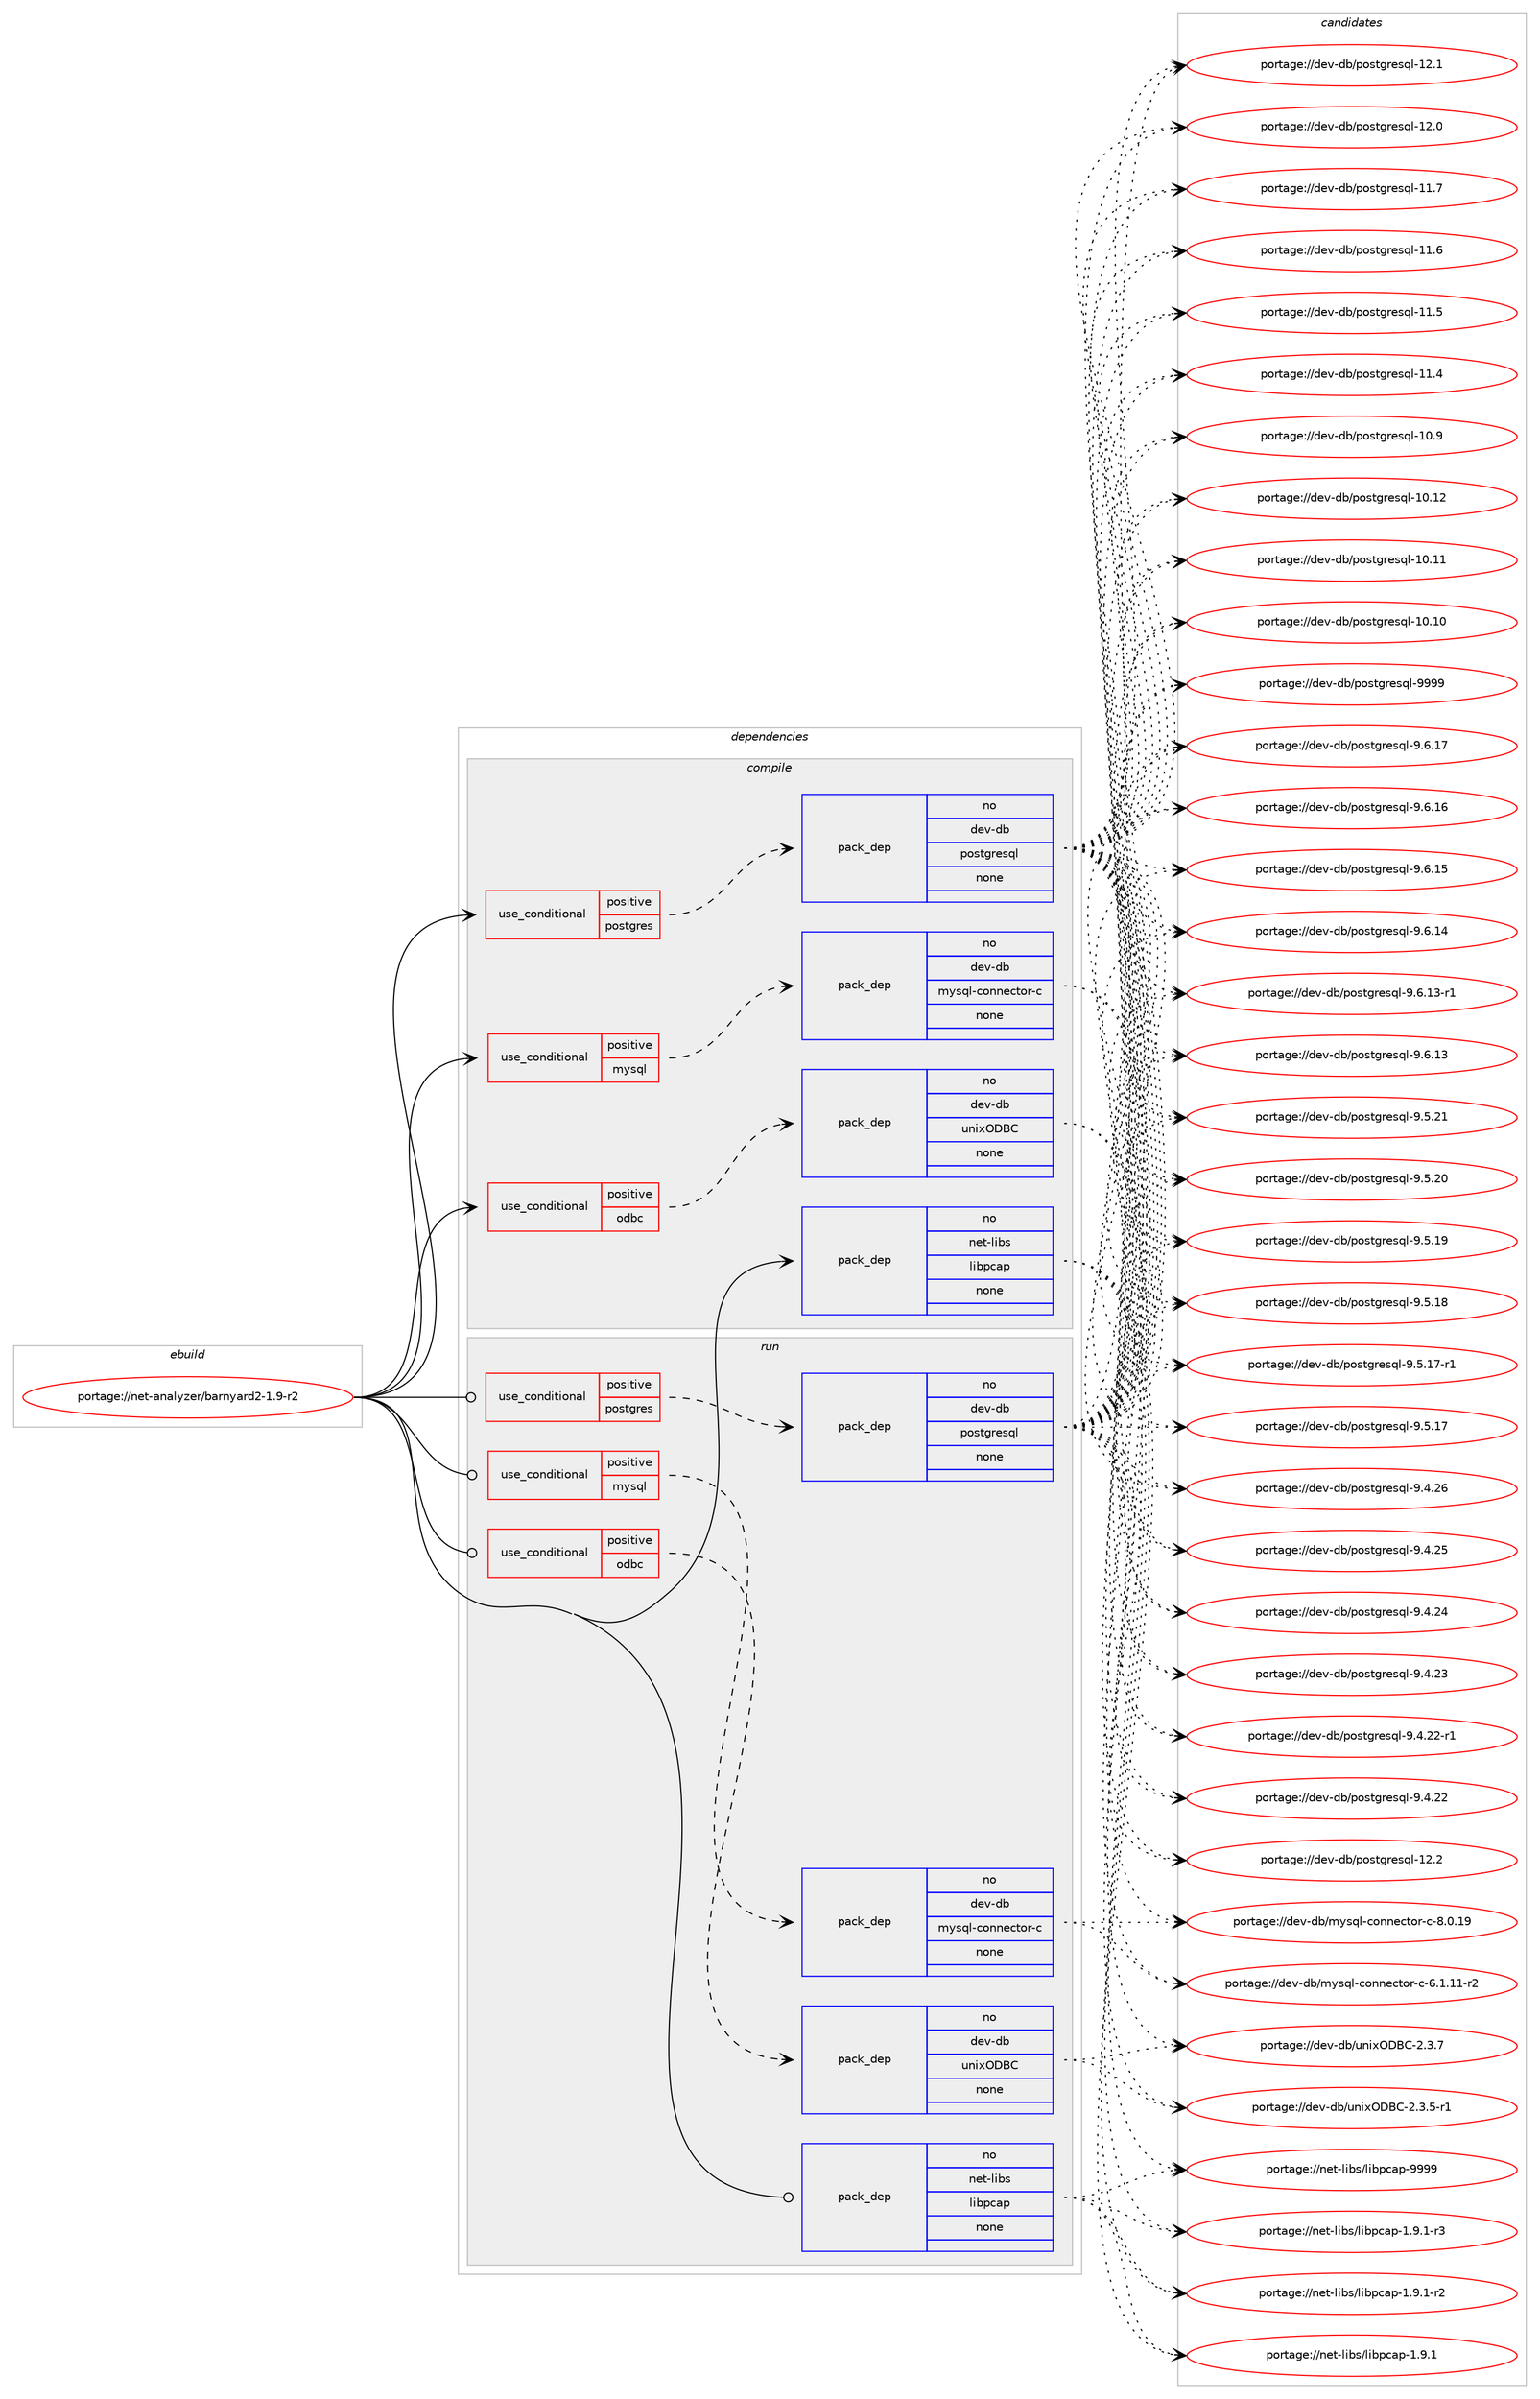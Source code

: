 digraph prolog {

# *************
# Graph options
# *************

newrank=true;
concentrate=true;
compound=true;
graph [rankdir=LR,fontname=Helvetica,fontsize=10,ranksep=1.5];#, ranksep=2.5, nodesep=0.2];
edge  [arrowhead=vee];
node  [fontname=Helvetica,fontsize=10];

# **********
# The ebuild
# **********

subgraph cluster_leftcol {
color=gray;
rank=same;
label=<<i>ebuild</i>>;
id [label="portage://net-analyzer/barnyard2-1.9-r2", color=red, width=4, href="../net-analyzer/barnyard2-1.9-r2.svg"];
}

# ****************
# The dependencies
# ****************

subgraph cluster_midcol {
color=gray;
label=<<i>dependencies</i>>;
subgraph cluster_compile {
fillcolor="#eeeeee";
style=filled;
label=<<i>compile</i>>;
subgraph cond32369 {
dependency144790 [label=<<TABLE BORDER="0" CELLBORDER="1" CELLSPACING="0" CELLPADDING="4"><TR><TD ROWSPAN="3" CELLPADDING="10">use_conditional</TD></TR><TR><TD>positive</TD></TR><TR><TD>mysql</TD></TR></TABLE>>, shape=none, color=red];
subgraph pack109958 {
dependency144791 [label=<<TABLE BORDER="0" CELLBORDER="1" CELLSPACING="0" CELLPADDING="4" WIDTH="220"><TR><TD ROWSPAN="6" CELLPADDING="30">pack_dep</TD></TR><TR><TD WIDTH="110">no</TD></TR><TR><TD>dev-db</TD></TR><TR><TD>mysql-connector-c</TD></TR><TR><TD>none</TD></TR><TR><TD></TD></TR></TABLE>>, shape=none, color=blue];
}
dependency144790:e -> dependency144791:w [weight=20,style="dashed",arrowhead="vee"];
}
id:e -> dependency144790:w [weight=20,style="solid",arrowhead="vee"];
subgraph cond32370 {
dependency144792 [label=<<TABLE BORDER="0" CELLBORDER="1" CELLSPACING="0" CELLPADDING="4"><TR><TD ROWSPAN="3" CELLPADDING="10">use_conditional</TD></TR><TR><TD>positive</TD></TR><TR><TD>odbc</TD></TR></TABLE>>, shape=none, color=red];
subgraph pack109959 {
dependency144793 [label=<<TABLE BORDER="0" CELLBORDER="1" CELLSPACING="0" CELLPADDING="4" WIDTH="220"><TR><TD ROWSPAN="6" CELLPADDING="30">pack_dep</TD></TR><TR><TD WIDTH="110">no</TD></TR><TR><TD>dev-db</TD></TR><TR><TD>unixODBC</TD></TR><TR><TD>none</TD></TR><TR><TD></TD></TR></TABLE>>, shape=none, color=blue];
}
dependency144792:e -> dependency144793:w [weight=20,style="dashed",arrowhead="vee"];
}
id:e -> dependency144792:w [weight=20,style="solid",arrowhead="vee"];
subgraph cond32371 {
dependency144794 [label=<<TABLE BORDER="0" CELLBORDER="1" CELLSPACING="0" CELLPADDING="4"><TR><TD ROWSPAN="3" CELLPADDING="10">use_conditional</TD></TR><TR><TD>positive</TD></TR><TR><TD>postgres</TD></TR></TABLE>>, shape=none, color=red];
subgraph pack109960 {
dependency144795 [label=<<TABLE BORDER="0" CELLBORDER="1" CELLSPACING="0" CELLPADDING="4" WIDTH="220"><TR><TD ROWSPAN="6" CELLPADDING="30">pack_dep</TD></TR><TR><TD WIDTH="110">no</TD></TR><TR><TD>dev-db</TD></TR><TR><TD>postgresql</TD></TR><TR><TD>none</TD></TR><TR><TD></TD></TR></TABLE>>, shape=none, color=blue];
}
dependency144794:e -> dependency144795:w [weight=20,style="dashed",arrowhead="vee"];
}
id:e -> dependency144794:w [weight=20,style="solid",arrowhead="vee"];
subgraph pack109961 {
dependency144796 [label=<<TABLE BORDER="0" CELLBORDER="1" CELLSPACING="0" CELLPADDING="4" WIDTH="220"><TR><TD ROWSPAN="6" CELLPADDING="30">pack_dep</TD></TR><TR><TD WIDTH="110">no</TD></TR><TR><TD>net-libs</TD></TR><TR><TD>libpcap</TD></TR><TR><TD>none</TD></TR><TR><TD></TD></TR></TABLE>>, shape=none, color=blue];
}
id:e -> dependency144796:w [weight=20,style="solid",arrowhead="vee"];
}
subgraph cluster_compileandrun {
fillcolor="#eeeeee";
style=filled;
label=<<i>compile and run</i>>;
}
subgraph cluster_run {
fillcolor="#eeeeee";
style=filled;
label=<<i>run</i>>;
subgraph cond32372 {
dependency144797 [label=<<TABLE BORDER="0" CELLBORDER="1" CELLSPACING="0" CELLPADDING="4"><TR><TD ROWSPAN="3" CELLPADDING="10">use_conditional</TD></TR><TR><TD>positive</TD></TR><TR><TD>mysql</TD></TR></TABLE>>, shape=none, color=red];
subgraph pack109962 {
dependency144798 [label=<<TABLE BORDER="0" CELLBORDER="1" CELLSPACING="0" CELLPADDING="4" WIDTH="220"><TR><TD ROWSPAN="6" CELLPADDING="30">pack_dep</TD></TR><TR><TD WIDTH="110">no</TD></TR><TR><TD>dev-db</TD></TR><TR><TD>mysql-connector-c</TD></TR><TR><TD>none</TD></TR><TR><TD></TD></TR></TABLE>>, shape=none, color=blue];
}
dependency144797:e -> dependency144798:w [weight=20,style="dashed",arrowhead="vee"];
}
id:e -> dependency144797:w [weight=20,style="solid",arrowhead="odot"];
subgraph cond32373 {
dependency144799 [label=<<TABLE BORDER="0" CELLBORDER="1" CELLSPACING="0" CELLPADDING="4"><TR><TD ROWSPAN="3" CELLPADDING="10">use_conditional</TD></TR><TR><TD>positive</TD></TR><TR><TD>odbc</TD></TR></TABLE>>, shape=none, color=red];
subgraph pack109963 {
dependency144800 [label=<<TABLE BORDER="0" CELLBORDER="1" CELLSPACING="0" CELLPADDING="4" WIDTH="220"><TR><TD ROWSPAN="6" CELLPADDING="30">pack_dep</TD></TR><TR><TD WIDTH="110">no</TD></TR><TR><TD>dev-db</TD></TR><TR><TD>unixODBC</TD></TR><TR><TD>none</TD></TR><TR><TD></TD></TR></TABLE>>, shape=none, color=blue];
}
dependency144799:e -> dependency144800:w [weight=20,style="dashed",arrowhead="vee"];
}
id:e -> dependency144799:w [weight=20,style="solid",arrowhead="odot"];
subgraph cond32374 {
dependency144801 [label=<<TABLE BORDER="0" CELLBORDER="1" CELLSPACING="0" CELLPADDING="4"><TR><TD ROWSPAN="3" CELLPADDING="10">use_conditional</TD></TR><TR><TD>positive</TD></TR><TR><TD>postgres</TD></TR></TABLE>>, shape=none, color=red];
subgraph pack109964 {
dependency144802 [label=<<TABLE BORDER="0" CELLBORDER="1" CELLSPACING="0" CELLPADDING="4" WIDTH="220"><TR><TD ROWSPAN="6" CELLPADDING="30">pack_dep</TD></TR><TR><TD WIDTH="110">no</TD></TR><TR><TD>dev-db</TD></TR><TR><TD>postgresql</TD></TR><TR><TD>none</TD></TR><TR><TD></TD></TR></TABLE>>, shape=none, color=blue];
}
dependency144801:e -> dependency144802:w [weight=20,style="dashed",arrowhead="vee"];
}
id:e -> dependency144801:w [weight=20,style="solid",arrowhead="odot"];
subgraph pack109965 {
dependency144803 [label=<<TABLE BORDER="0" CELLBORDER="1" CELLSPACING="0" CELLPADDING="4" WIDTH="220"><TR><TD ROWSPAN="6" CELLPADDING="30">pack_dep</TD></TR><TR><TD WIDTH="110">no</TD></TR><TR><TD>net-libs</TD></TR><TR><TD>libpcap</TD></TR><TR><TD>none</TD></TR><TR><TD></TD></TR></TABLE>>, shape=none, color=blue];
}
id:e -> dependency144803:w [weight=20,style="solid",arrowhead="odot"];
}
}

# **************
# The candidates
# **************

subgraph cluster_choices {
rank=same;
color=gray;
label=<<i>candidates</i>>;

subgraph choice109958 {
color=black;
nodesep=1;
choice100101118451009847109121115113108459911111011010199116111114459945564648464957 [label="portage://dev-db/mysql-connector-c-8.0.19", color=red, width=4,href="../dev-db/mysql-connector-c-8.0.19.svg"];
choice1001011184510098471091211151131084599111110110101991161111144599455446494649494511450 [label="portage://dev-db/mysql-connector-c-6.1.11-r2", color=red, width=4,href="../dev-db/mysql-connector-c-6.1.11-r2.svg"];
dependency144791:e -> choice100101118451009847109121115113108459911111011010199116111114459945564648464957:w [style=dotted,weight="100"];
dependency144791:e -> choice1001011184510098471091211151131084599111110110101991161111144599455446494649494511450:w [style=dotted,weight="100"];
}
subgraph choice109959 {
color=black;
nodesep=1;
choice10010111845100984711711010512079686667455046514655 [label="portage://dev-db/unixODBC-2.3.7", color=red, width=4,href="../dev-db/unixODBC-2.3.7.svg"];
choice100101118451009847117110105120796866674550465146534511449 [label="portage://dev-db/unixODBC-2.3.5-r1", color=red, width=4,href="../dev-db/unixODBC-2.3.5-r1.svg"];
dependency144793:e -> choice10010111845100984711711010512079686667455046514655:w [style=dotted,weight="100"];
dependency144793:e -> choice100101118451009847117110105120796866674550465146534511449:w [style=dotted,weight="100"];
}
subgraph choice109960 {
color=black;
nodesep=1;
choice1001011184510098471121111151161031141011151131084557575757 [label="portage://dev-db/postgresql-9999", color=red, width=4,href="../dev-db/postgresql-9999.svg"];
choice10010111845100984711211111511610311410111511310845574654464955 [label="portage://dev-db/postgresql-9.6.17", color=red, width=4,href="../dev-db/postgresql-9.6.17.svg"];
choice10010111845100984711211111511610311410111511310845574654464954 [label="portage://dev-db/postgresql-9.6.16", color=red, width=4,href="../dev-db/postgresql-9.6.16.svg"];
choice10010111845100984711211111511610311410111511310845574654464953 [label="portage://dev-db/postgresql-9.6.15", color=red, width=4,href="../dev-db/postgresql-9.6.15.svg"];
choice10010111845100984711211111511610311410111511310845574654464952 [label="portage://dev-db/postgresql-9.6.14", color=red, width=4,href="../dev-db/postgresql-9.6.14.svg"];
choice100101118451009847112111115116103114101115113108455746544649514511449 [label="portage://dev-db/postgresql-9.6.13-r1", color=red, width=4,href="../dev-db/postgresql-9.6.13-r1.svg"];
choice10010111845100984711211111511610311410111511310845574654464951 [label="portage://dev-db/postgresql-9.6.13", color=red, width=4,href="../dev-db/postgresql-9.6.13.svg"];
choice10010111845100984711211111511610311410111511310845574653465049 [label="portage://dev-db/postgresql-9.5.21", color=red, width=4,href="../dev-db/postgresql-9.5.21.svg"];
choice10010111845100984711211111511610311410111511310845574653465048 [label="portage://dev-db/postgresql-9.5.20", color=red, width=4,href="../dev-db/postgresql-9.5.20.svg"];
choice10010111845100984711211111511610311410111511310845574653464957 [label="portage://dev-db/postgresql-9.5.19", color=red, width=4,href="../dev-db/postgresql-9.5.19.svg"];
choice10010111845100984711211111511610311410111511310845574653464956 [label="portage://dev-db/postgresql-9.5.18", color=red, width=4,href="../dev-db/postgresql-9.5.18.svg"];
choice100101118451009847112111115116103114101115113108455746534649554511449 [label="portage://dev-db/postgresql-9.5.17-r1", color=red, width=4,href="../dev-db/postgresql-9.5.17-r1.svg"];
choice10010111845100984711211111511610311410111511310845574653464955 [label="portage://dev-db/postgresql-9.5.17", color=red, width=4,href="../dev-db/postgresql-9.5.17.svg"];
choice10010111845100984711211111511610311410111511310845574652465054 [label="portage://dev-db/postgresql-9.4.26", color=red, width=4,href="../dev-db/postgresql-9.4.26.svg"];
choice10010111845100984711211111511610311410111511310845574652465053 [label="portage://dev-db/postgresql-9.4.25", color=red, width=4,href="../dev-db/postgresql-9.4.25.svg"];
choice10010111845100984711211111511610311410111511310845574652465052 [label="portage://dev-db/postgresql-9.4.24", color=red, width=4,href="../dev-db/postgresql-9.4.24.svg"];
choice10010111845100984711211111511610311410111511310845574652465051 [label="portage://dev-db/postgresql-9.4.23", color=red, width=4,href="../dev-db/postgresql-9.4.23.svg"];
choice100101118451009847112111115116103114101115113108455746524650504511449 [label="portage://dev-db/postgresql-9.4.22-r1", color=red, width=4,href="../dev-db/postgresql-9.4.22-r1.svg"];
choice10010111845100984711211111511610311410111511310845574652465050 [label="portage://dev-db/postgresql-9.4.22", color=red, width=4,href="../dev-db/postgresql-9.4.22.svg"];
choice1001011184510098471121111151161031141011151131084549504650 [label="portage://dev-db/postgresql-12.2", color=red, width=4,href="../dev-db/postgresql-12.2.svg"];
choice1001011184510098471121111151161031141011151131084549504649 [label="portage://dev-db/postgresql-12.1", color=red, width=4,href="../dev-db/postgresql-12.1.svg"];
choice1001011184510098471121111151161031141011151131084549504648 [label="portage://dev-db/postgresql-12.0", color=red, width=4,href="../dev-db/postgresql-12.0.svg"];
choice1001011184510098471121111151161031141011151131084549494655 [label="portage://dev-db/postgresql-11.7", color=red, width=4,href="../dev-db/postgresql-11.7.svg"];
choice1001011184510098471121111151161031141011151131084549494654 [label="portage://dev-db/postgresql-11.6", color=red, width=4,href="../dev-db/postgresql-11.6.svg"];
choice1001011184510098471121111151161031141011151131084549494653 [label="portage://dev-db/postgresql-11.5", color=red, width=4,href="../dev-db/postgresql-11.5.svg"];
choice1001011184510098471121111151161031141011151131084549494652 [label="portage://dev-db/postgresql-11.4", color=red, width=4,href="../dev-db/postgresql-11.4.svg"];
choice1001011184510098471121111151161031141011151131084549484657 [label="portage://dev-db/postgresql-10.9", color=red, width=4,href="../dev-db/postgresql-10.9.svg"];
choice100101118451009847112111115116103114101115113108454948464950 [label="portage://dev-db/postgresql-10.12", color=red, width=4,href="../dev-db/postgresql-10.12.svg"];
choice100101118451009847112111115116103114101115113108454948464949 [label="portage://dev-db/postgresql-10.11", color=red, width=4,href="../dev-db/postgresql-10.11.svg"];
choice100101118451009847112111115116103114101115113108454948464948 [label="portage://dev-db/postgresql-10.10", color=red, width=4,href="../dev-db/postgresql-10.10.svg"];
dependency144795:e -> choice1001011184510098471121111151161031141011151131084557575757:w [style=dotted,weight="100"];
dependency144795:e -> choice10010111845100984711211111511610311410111511310845574654464955:w [style=dotted,weight="100"];
dependency144795:e -> choice10010111845100984711211111511610311410111511310845574654464954:w [style=dotted,weight="100"];
dependency144795:e -> choice10010111845100984711211111511610311410111511310845574654464953:w [style=dotted,weight="100"];
dependency144795:e -> choice10010111845100984711211111511610311410111511310845574654464952:w [style=dotted,weight="100"];
dependency144795:e -> choice100101118451009847112111115116103114101115113108455746544649514511449:w [style=dotted,weight="100"];
dependency144795:e -> choice10010111845100984711211111511610311410111511310845574654464951:w [style=dotted,weight="100"];
dependency144795:e -> choice10010111845100984711211111511610311410111511310845574653465049:w [style=dotted,weight="100"];
dependency144795:e -> choice10010111845100984711211111511610311410111511310845574653465048:w [style=dotted,weight="100"];
dependency144795:e -> choice10010111845100984711211111511610311410111511310845574653464957:w [style=dotted,weight="100"];
dependency144795:e -> choice10010111845100984711211111511610311410111511310845574653464956:w [style=dotted,weight="100"];
dependency144795:e -> choice100101118451009847112111115116103114101115113108455746534649554511449:w [style=dotted,weight="100"];
dependency144795:e -> choice10010111845100984711211111511610311410111511310845574653464955:w [style=dotted,weight="100"];
dependency144795:e -> choice10010111845100984711211111511610311410111511310845574652465054:w [style=dotted,weight="100"];
dependency144795:e -> choice10010111845100984711211111511610311410111511310845574652465053:w [style=dotted,weight="100"];
dependency144795:e -> choice10010111845100984711211111511610311410111511310845574652465052:w [style=dotted,weight="100"];
dependency144795:e -> choice10010111845100984711211111511610311410111511310845574652465051:w [style=dotted,weight="100"];
dependency144795:e -> choice100101118451009847112111115116103114101115113108455746524650504511449:w [style=dotted,weight="100"];
dependency144795:e -> choice10010111845100984711211111511610311410111511310845574652465050:w [style=dotted,weight="100"];
dependency144795:e -> choice1001011184510098471121111151161031141011151131084549504650:w [style=dotted,weight="100"];
dependency144795:e -> choice1001011184510098471121111151161031141011151131084549504649:w [style=dotted,weight="100"];
dependency144795:e -> choice1001011184510098471121111151161031141011151131084549504648:w [style=dotted,weight="100"];
dependency144795:e -> choice1001011184510098471121111151161031141011151131084549494655:w [style=dotted,weight="100"];
dependency144795:e -> choice1001011184510098471121111151161031141011151131084549494654:w [style=dotted,weight="100"];
dependency144795:e -> choice1001011184510098471121111151161031141011151131084549494653:w [style=dotted,weight="100"];
dependency144795:e -> choice1001011184510098471121111151161031141011151131084549494652:w [style=dotted,weight="100"];
dependency144795:e -> choice1001011184510098471121111151161031141011151131084549484657:w [style=dotted,weight="100"];
dependency144795:e -> choice100101118451009847112111115116103114101115113108454948464950:w [style=dotted,weight="100"];
dependency144795:e -> choice100101118451009847112111115116103114101115113108454948464949:w [style=dotted,weight="100"];
dependency144795:e -> choice100101118451009847112111115116103114101115113108454948464948:w [style=dotted,weight="100"];
}
subgraph choice109961 {
color=black;
nodesep=1;
choice1101011164510810598115471081059811299971124557575757 [label="portage://net-libs/libpcap-9999", color=red, width=4,href="../net-libs/libpcap-9999.svg"];
choice1101011164510810598115471081059811299971124549465746494511451 [label="portage://net-libs/libpcap-1.9.1-r3", color=red, width=4,href="../net-libs/libpcap-1.9.1-r3.svg"];
choice1101011164510810598115471081059811299971124549465746494511450 [label="portage://net-libs/libpcap-1.9.1-r2", color=red, width=4,href="../net-libs/libpcap-1.9.1-r2.svg"];
choice110101116451081059811547108105981129997112454946574649 [label="portage://net-libs/libpcap-1.9.1", color=red, width=4,href="../net-libs/libpcap-1.9.1.svg"];
dependency144796:e -> choice1101011164510810598115471081059811299971124557575757:w [style=dotted,weight="100"];
dependency144796:e -> choice1101011164510810598115471081059811299971124549465746494511451:w [style=dotted,weight="100"];
dependency144796:e -> choice1101011164510810598115471081059811299971124549465746494511450:w [style=dotted,weight="100"];
dependency144796:e -> choice110101116451081059811547108105981129997112454946574649:w [style=dotted,weight="100"];
}
subgraph choice109962 {
color=black;
nodesep=1;
choice100101118451009847109121115113108459911111011010199116111114459945564648464957 [label="portage://dev-db/mysql-connector-c-8.0.19", color=red, width=4,href="../dev-db/mysql-connector-c-8.0.19.svg"];
choice1001011184510098471091211151131084599111110110101991161111144599455446494649494511450 [label="portage://dev-db/mysql-connector-c-6.1.11-r2", color=red, width=4,href="../dev-db/mysql-connector-c-6.1.11-r2.svg"];
dependency144798:e -> choice100101118451009847109121115113108459911111011010199116111114459945564648464957:w [style=dotted,weight="100"];
dependency144798:e -> choice1001011184510098471091211151131084599111110110101991161111144599455446494649494511450:w [style=dotted,weight="100"];
}
subgraph choice109963 {
color=black;
nodesep=1;
choice10010111845100984711711010512079686667455046514655 [label="portage://dev-db/unixODBC-2.3.7", color=red, width=4,href="../dev-db/unixODBC-2.3.7.svg"];
choice100101118451009847117110105120796866674550465146534511449 [label="portage://dev-db/unixODBC-2.3.5-r1", color=red, width=4,href="../dev-db/unixODBC-2.3.5-r1.svg"];
dependency144800:e -> choice10010111845100984711711010512079686667455046514655:w [style=dotted,weight="100"];
dependency144800:e -> choice100101118451009847117110105120796866674550465146534511449:w [style=dotted,weight="100"];
}
subgraph choice109964 {
color=black;
nodesep=1;
choice1001011184510098471121111151161031141011151131084557575757 [label="portage://dev-db/postgresql-9999", color=red, width=4,href="../dev-db/postgresql-9999.svg"];
choice10010111845100984711211111511610311410111511310845574654464955 [label="portage://dev-db/postgresql-9.6.17", color=red, width=4,href="../dev-db/postgresql-9.6.17.svg"];
choice10010111845100984711211111511610311410111511310845574654464954 [label="portage://dev-db/postgresql-9.6.16", color=red, width=4,href="../dev-db/postgresql-9.6.16.svg"];
choice10010111845100984711211111511610311410111511310845574654464953 [label="portage://dev-db/postgresql-9.6.15", color=red, width=4,href="../dev-db/postgresql-9.6.15.svg"];
choice10010111845100984711211111511610311410111511310845574654464952 [label="portage://dev-db/postgresql-9.6.14", color=red, width=4,href="../dev-db/postgresql-9.6.14.svg"];
choice100101118451009847112111115116103114101115113108455746544649514511449 [label="portage://dev-db/postgresql-9.6.13-r1", color=red, width=4,href="../dev-db/postgresql-9.6.13-r1.svg"];
choice10010111845100984711211111511610311410111511310845574654464951 [label="portage://dev-db/postgresql-9.6.13", color=red, width=4,href="../dev-db/postgresql-9.6.13.svg"];
choice10010111845100984711211111511610311410111511310845574653465049 [label="portage://dev-db/postgresql-9.5.21", color=red, width=4,href="../dev-db/postgresql-9.5.21.svg"];
choice10010111845100984711211111511610311410111511310845574653465048 [label="portage://dev-db/postgresql-9.5.20", color=red, width=4,href="../dev-db/postgresql-9.5.20.svg"];
choice10010111845100984711211111511610311410111511310845574653464957 [label="portage://dev-db/postgresql-9.5.19", color=red, width=4,href="../dev-db/postgresql-9.5.19.svg"];
choice10010111845100984711211111511610311410111511310845574653464956 [label="portage://dev-db/postgresql-9.5.18", color=red, width=4,href="../dev-db/postgresql-9.5.18.svg"];
choice100101118451009847112111115116103114101115113108455746534649554511449 [label="portage://dev-db/postgresql-9.5.17-r1", color=red, width=4,href="../dev-db/postgresql-9.5.17-r1.svg"];
choice10010111845100984711211111511610311410111511310845574653464955 [label="portage://dev-db/postgresql-9.5.17", color=red, width=4,href="../dev-db/postgresql-9.5.17.svg"];
choice10010111845100984711211111511610311410111511310845574652465054 [label="portage://dev-db/postgresql-9.4.26", color=red, width=4,href="../dev-db/postgresql-9.4.26.svg"];
choice10010111845100984711211111511610311410111511310845574652465053 [label="portage://dev-db/postgresql-9.4.25", color=red, width=4,href="../dev-db/postgresql-9.4.25.svg"];
choice10010111845100984711211111511610311410111511310845574652465052 [label="portage://dev-db/postgresql-9.4.24", color=red, width=4,href="../dev-db/postgresql-9.4.24.svg"];
choice10010111845100984711211111511610311410111511310845574652465051 [label="portage://dev-db/postgresql-9.4.23", color=red, width=4,href="../dev-db/postgresql-9.4.23.svg"];
choice100101118451009847112111115116103114101115113108455746524650504511449 [label="portage://dev-db/postgresql-9.4.22-r1", color=red, width=4,href="../dev-db/postgresql-9.4.22-r1.svg"];
choice10010111845100984711211111511610311410111511310845574652465050 [label="portage://dev-db/postgresql-9.4.22", color=red, width=4,href="../dev-db/postgresql-9.4.22.svg"];
choice1001011184510098471121111151161031141011151131084549504650 [label="portage://dev-db/postgresql-12.2", color=red, width=4,href="../dev-db/postgresql-12.2.svg"];
choice1001011184510098471121111151161031141011151131084549504649 [label="portage://dev-db/postgresql-12.1", color=red, width=4,href="../dev-db/postgresql-12.1.svg"];
choice1001011184510098471121111151161031141011151131084549504648 [label="portage://dev-db/postgresql-12.0", color=red, width=4,href="../dev-db/postgresql-12.0.svg"];
choice1001011184510098471121111151161031141011151131084549494655 [label="portage://dev-db/postgresql-11.7", color=red, width=4,href="../dev-db/postgresql-11.7.svg"];
choice1001011184510098471121111151161031141011151131084549494654 [label="portage://dev-db/postgresql-11.6", color=red, width=4,href="../dev-db/postgresql-11.6.svg"];
choice1001011184510098471121111151161031141011151131084549494653 [label="portage://dev-db/postgresql-11.5", color=red, width=4,href="../dev-db/postgresql-11.5.svg"];
choice1001011184510098471121111151161031141011151131084549494652 [label="portage://dev-db/postgresql-11.4", color=red, width=4,href="../dev-db/postgresql-11.4.svg"];
choice1001011184510098471121111151161031141011151131084549484657 [label="portage://dev-db/postgresql-10.9", color=red, width=4,href="../dev-db/postgresql-10.9.svg"];
choice100101118451009847112111115116103114101115113108454948464950 [label="portage://dev-db/postgresql-10.12", color=red, width=4,href="../dev-db/postgresql-10.12.svg"];
choice100101118451009847112111115116103114101115113108454948464949 [label="portage://dev-db/postgresql-10.11", color=red, width=4,href="../dev-db/postgresql-10.11.svg"];
choice100101118451009847112111115116103114101115113108454948464948 [label="portage://dev-db/postgresql-10.10", color=red, width=4,href="../dev-db/postgresql-10.10.svg"];
dependency144802:e -> choice1001011184510098471121111151161031141011151131084557575757:w [style=dotted,weight="100"];
dependency144802:e -> choice10010111845100984711211111511610311410111511310845574654464955:w [style=dotted,weight="100"];
dependency144802:e -> choice10010111845100984711211111511610311410111511310845574654464954:w [style=dotted,weight="100"];
dependency144802:e -> choice10010111845100984711211111511610311410111511310845574654464953:w [style=dotted,weight="100"];
dependency144802:e -> choice10010111845100984711211111511610311410111511310845574654464952:w [style=dotted,weight="100"];
dependency144802:e -> choice100101118451009847112111115116103114101115113108455746544649514511449:w [style=dotted,weight="100"];
dependency144802:e -> choice10010111845100984711211111511610311410111511310845574654464951:w [style=dotted,weight="100"];
dependency144802:e -> choice10010111845100984711211111511610311410111511310845574653465049:w [style=dotted,weight="100"];
dependency144802:e -> choice10010111845100984711211111511610311410111511310845574653465048:w [style=dotted,weight="100"];
dependency144802:e -> choice10010111845100984711211111511610311410111511310845574653464957:w [style=dotted,weight="100"];
dependency144802:e -> choice10010111845100984711211111511610311410111511310845574653464956:w [style=dotted,weight="100"];
dependency144802:e -> choice100101118451009847112111115116103114101115113108455746534649554511449:w [style=dotted,weight="100"];
dependency144802:e -> choice10010111845100984711211111511610311410111511310845574653464955:w [style=dotted,weight="100"];
dependency144802:e -> choice10010111845100984711211111511610311410111511310845574652465054:w [style=dotted,weight="100"];
dependency144802:e -> choice10010111845100984711211111511610311410111511310845574652465053:w [style=dotted,weight="100"];
dependency144802:e -> choice10010111845100984711211111511610311410111511310845574652465052:w [style=dotted,weight="100"];
dependency144802:e -> choice10010111845100984711211111511610311410111511310845574652465051:w [style=dotted,weight="100"];
dependency144802:e -> choice100101118451009847112111115116103114101115113108455746524650504511449:w [style=dotted,weight="100"];
dependency144802:e -> choice10010111845100984711211111511610311410111511310845574652465050:w [style=dotted,weight="100"];
dependency144802:e -> choice1001011184510098471121111151161031141011151131084549504650:w [style=dotted,weight="100"];
dependency144802:e -> choice1001011184510098471121111151161031141011151131084549504649:w [style=dotted,weight="100"];
dependency144802:e -> choice1001011184510098471121111151161031141011151131084549504648:w [style=dotted,weight="100"];
dependency144802:e -> choice1001011184510098471121111151161031141011151131084549494655:w [style=dotted,weight="100"];
dependency144802:e -> choice1001011184510098471121111151161031141011151131084549494654:w [style=dotted,weight="100"];
dependency144802:e -> choice1001011184510098471121111151161031141011151131084549494653:w [style=dotted,weight="100"];
dependency144802:e -> choice1001011184510098471121111151161031141011151131084549494652:w [style=dotted,weight="100"];
dependency144802:e -> choice1001011184510098471121111151161031141011151131084549484657:w [style=dotted,weight="100"];
dependency144802:e -> choice100101118451009847112111115116103114101115113108454948464950:w [style=dotted,weight="100"];
dependency144802:e -> choice100101118451009847112111115116103114101115113108454948464949:w [style=dotted,weight="100"];
dependency144802:e -> choice100101118451009847112111115116103114101115113108454948464948:w [style=dotted,weight="100"];
}
subgraph choice109965 {
color=black;
nodesep=1;
choice1101011164510810598115471081059811299971124557575757 [label="portage://net-libs/libpcap-9999", color=red, width=4,href="../net-libs/libpcap-9999.svg"];
choice1101011164510810598115471081059811299971124549465746494511451 [label="portage://net-libs/libpcap-1.9.1-r3", color=red, width=4,href="../net-libs/libpcap-1.9.1-r3.svg"];
choice1101011164510810598115471081059811299971124549465746494511450 [label="portage://net-libs/libpcap-1.9.1-r2", color=red, width=4,href="../net-libs/libpcap-1.9.1-r2.svg"];
choice110101116451081059811547108105981129997112454946574649 [label="portage://net-libs/libpcap-1.9.1", color=red, width=4,href="../net-libs/libpcap-1.9.1.svg"];
dependency144803:e -> choice1101011164510810598115471081059811299971124557575757:w [style=dotted,weight="100"];
dependency144803:e -> choice1101011164510810598115471081059811299971124549465746494511451:w [style=dotted,weight="100"];
dependency144803:e -> choice1101011164510810598115471081059811299971124549465746494511450:w [style=dotted,weight="100"];
dependency144803:e -> choice110101116451081059811547108105981129997112454946574649:w [style=dotted,weight="100"];
}
}

}
